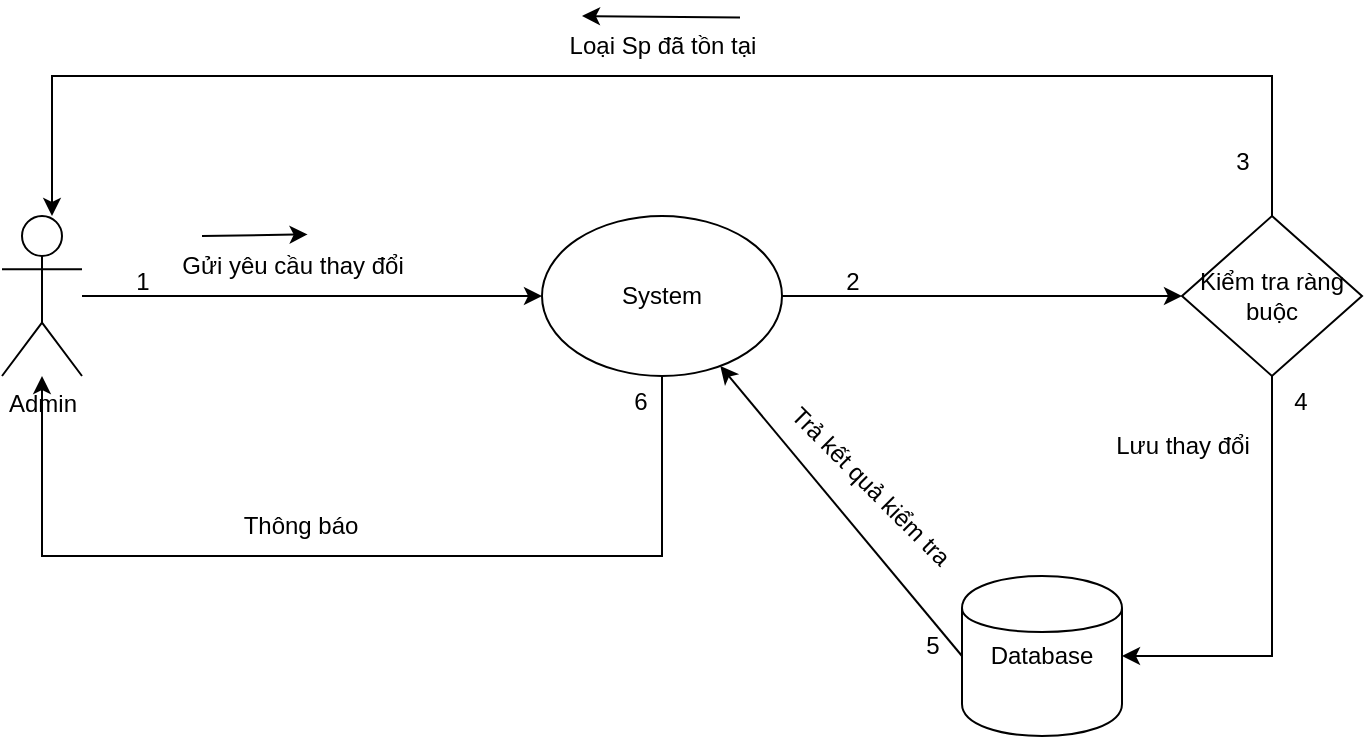 <mxfile version="27.0.3">
  <diagram name="Trang-1" id="Le1C5m4QiOo6eZQdk0P8">
    <mxGraphModel dx="400" dy="606" grid="1" gridSize="10" guides="1" tooltips="1" connect="1" arrows="1" fold="1" page="1" pageScale="1" pageWidth="827" pageHeight="1169" math="0" shadow="0">
      <root>
        <mxCell id="0" />
        <mxCell id="1" parent="0" />
        <mxCell id="JyzjVMO0i6AnRrk103GR-5" style="edgeStyle=orthogonalEdgeStyle;rounded=0;orthogonalLoop=1;jettySize=auto;html=1;" edge="1" parent="1" source="JyzjVMO0i6AnRrk103GR-1" target="JyzjVMO0i6AnRrk103GR-2">
          <mxGeometry relative="1" as="geometry" />
        </mxCell>
        <mxCell id="JyzjVMO0i6AnRrk103GR-1" value="Admin" style="shape=umlActor;verticalLabelPosition=bottom;verticalAlign=top;html=1;outlineConnect=0;" vertex="1" parent="1">
          <mxGeometry x="911" y="310" width="40" height="80" as="geometry" />
        </mxCell>
        <mxCell id="JyzjVMO0i6AnRrk103GR-27" style="edgeStyle=orthogonalEdgeStyle;rounded=0;orthogonalLoop=1;jettySize=auto;html=1;" edge="1" parent="1" source="JyzjVMO0i6AnRrk103GR-2" target="JyzjVMO0i6AnRrk103GR-26">
          <mxGeometry relative="1" as="geometry" />
        </mxCell>
        <mxCell id="JyzjVMO0i6AnRrk103GR-40" style="edgeStyle=orthogonalEdgeStyle;rounded=0;orthogonalLoop=1;jettySize=auto;html=1;" edge="1" parent="1" source="JyzjVMO0i6AnRrk103GR-2" target="JyzjVMO0i6AnRrk103GR-1">
          <mxGeometry relative="1" as="geometry">
            <Array as="points">
              <mxPoint x="1241" y="480" />
              <mxPoint x="931" y="480" />
            </Array>
          </mxGeometry>
        </mxCell>
        <mxCell id="JyzjVMO0i6AnRrk103GR-2" value="System" style="ellipse;whiteSpace=wrap;html=1;" vertex="1" parent="1">
          <mxGeometry x="1181" y="310" width="120" height="80" as="geometry" />
        </mxCell>
        <mxCell id="JyzjVMO0i6AnRrk103GR-14" style="rounded=0;orthogonalLoop=1;jettySize=auto;html=1;exitX=0;exitY=0.5;exitDx=0;exitDy=0;" edge="1" parent="1" source="JyzjVMO0i6AnRrk103GR-3" target="JyzjVMO0i6AnRrk103GR-2">
          <mxGeometry relative="1" as="geometry" />
        </mxCell>
        <mxCell id="JyzjVMO0i6AnRrk103GR-3" value="Database" style="shape=cylinder;whiteSpace=wrap;html=1;" vertex="1" parent="1">
          <mxGeometry x="1391" y="490" width="80" height="80" as="geometry" />
        </mxCell>
        <mxCell id="JyzjVMO0i6AnRrk103GR-6" value="1" style="text;html=1;align=center;verticalAlign=middle;resizable=0;points=[];autosize=1;strokeColor=none;fillColor=none;" vertex="1" parent="1">
          <mxGeometry x="966" y="328" width="30" height="30" as="geometry" />
        </mxCell>
        <mxCell id="JyzjVMO0i6AnRrk103GR-7" value="Gửi yêu cầu thay đổi" style="text;html=1;align=center;verticalAlign=middle;resizable=0;points=[];autosize=1;strokeColor=none;fillColor=none;" vertex="1" parent="1">
          <mxGeometry x="991" y="320" width="130" height="30" as="geometry" />
        </mxCell>
        <mxCell id="JyzjVMO0i6AnRrk103GR-8" value="" style="endArrow=classic;html=1;rounded=0;entryX=0.56;entryY=-0.027;entryDx=0;entryDy=0;entryPerimeter=0;" edge="1" parent="1" target="JyzjVMO0i6AnRrk103GR-7">
          <mxGeometry width="50" height="50" relative="1" as="geometry">
            <mxPoint x="1011" y="320" as="sourcePoint" />
            <mxPoint x="1061" y="270" as="targetPoint" />
          </mxGeometry>
        </mxCell>
        <mxCell id="JyzjVMO0i6AnRrk103GR-29" style="edgeStyle=orthogonalEdgeStyle;rounded=0;orthogonalLoop=1;jettySize=auto;html=1;entryX=1;entryY=0.5;entryDx=0;entryDy=0;" edge="1" parent="1" source="JyzjVMO0i6AnRrk103GR-26" target="JyzjVMO0i6AnRrk103GR-3">
          <mxGeometry relative="1" as="geometry">
            <Array as="points">
              <mxPoint x="1546" y="530" />
            </Array>
          </mxGeometry>
        </mxCell>
        <mxCell id="JyzjVMO0i6AnRrk103GR-26" value="Kiểm tra ràng buộc" style="rhombus;whiteSpace=wrap;html=1;" vertex="1" parent="1">
          <mxGeometry x="1501" y="310" width="90" height="80" as="geometry" />
        </mxCell>
        <mxCell id="JyzjVMO0i6AnRrk103GR-28" style="edgeStyle=orthogonalEdgeStyle;rounded=0;orthogonalLoop=1;jettySize=auto;html=1;entryX=0.5;entryY=0;entryDx=0;entryDy=0;entryPerimeter=0;exitX=0.5;exitY=0;exitDx=0;exitDy=0;" edge="1" parent="1" source="JyzjVMO0i6AnRrk103GR-26">
          <mxGeometry relative="1" as="geometry">
            <mxPoint x="1546" y="310" as="sourcePoint" />
            <mxPoint x="936" y="310" as="targetPoint" />
            <Array as="points">
              <mxPoint x="1546" y="240" />
              <mxPoint x="936" y="240" />
            </Array>
          </mxGeometry>
        </mxCell>
        <mxCell id="JyzjVMO0i6AnRrk103GR-30" value="2" style="text;html=1;align=center;verticalAlign=middle;resizable=0;points=[];autosize=1;strokeColor=none;fillColor=none;" vertex="1" parent="1">
          <mxGeometry x="1321" y="328" width="30" height="30" as="geometry" />
        </mxCell>
        <mxCell id="JyzjVMO0i6AnRrk103GR-31" value="3" style="text;html=1;align=center;verticalAlign=middle;resizable=0;points=[];autosize=1;strokeColor=none;fillColor=none;" vertex="1" parent="1">
          <mxGeometry x="1516" y="268" width="30" height="30" as="geometry" />
        </mxCell>
        <mxCell id="JyzjVMO0i6AnRrk103GR-32" value="Loại Sp đã tồn tại" style="text;html=1;align=center;verticalAlign=middle;resizable=0;points=[];autosize=1;strokeColor=none;fillColor=none;" vertex="1" parent="1">
          <mxGeometry x="1181" y="210" width="120" height="30" as="geometry" />
        </mxCell>
        <mxCell id="JyzjVMO0i6AnRrk103GR-33" value="" style="endArrow=classic;html=1;rounded=0;entryX=0;entryY=-0.027;entryDx=0;entryDy=0;entryPerimeter=0;" edge="1" parent="1">
          <mxGeometry width="50" height="50" relative="1" as="geometry">
            <mxPoint x="1280" y="210.81" as="sourcePoint" />
            <mxPoint x="1201" y="210.0" as="targetPoint" />
          </mxGeometry>
        </mxCell>
        <mxCell id="JyzjVMO0i6AnRrk103GR-34" value="4" style="text;html=1;align=center;verticalAlign=middle;resizable=0;points=[];autosize=1;strokeColor=none;fillColor=none;" vertex="1" parent="1">
          <mxGeometry x="1545" y="388" width="30" height="30" as="geometry" />
        </mxCell>
        <mxCell id="JyzjVMO0i6AnRrk103GR-37" value="Lưu thay đổi" style="text;html=1;align=center;verticalAlign=middle;resizable=0;points=[];autosize=1;strokeColor=none;fillColor=none;" vertex="1" parent="1">
          <mxGeometry x="1456" y="410" width="90" height="30" as="geometry" />
        </mxCell>
        <mxCell id="JyzjVMO0i6AnRrk103GR-38" value="5" style="text;html=1;align=center;verticalAlign=middle;resizable=0;points=[];autosize=1;strokeColor=none;fillColor=none;" vertex="1" parent="1">
          <mxGeometry x="1361" y="510" width="30" height="30" as="geometry" />
        </mxCell>
        <mxCell id="JyzjVMO0i6AnRrk103GR-39" value="Trả kết quả kiểm tra" style="text;html=1;align=center;verticalAlign=middle;resizable=0;points=[];autosize=1;strokeColor=none;fillColor=none;rotation=45;" vertex="1" parent="1">
          <mxGeometry x="1280" y="430" width="130" height="30" as="geometry" />
        </mxCell>
        <mxCell id="JyzjVMO0i6AnRrk103GR-41" value="6" style="text;html=1;align=center;verticalAlign=middle;resizable=0;points=[];autosize=1;strokeColor=none;fillColor=none;" vertex="1" parent="1">
          <mxGeometry x="1215" y="388" width="30" height="30" as="geometry" />
        </mxCell>
        <mxCell id="JyzjVMO0i6AnRrk103GR-42" value="Thông báo" style="text;html=1;align=center;verticalAlign=middle;resizable=0;points=[];autosize=1;strokeColor=none;fillColor=none;" vertex="1" parent="1">
          <mxGeometry x="1020" y="450" width="80" height="30" as="geometry" />
        </mxCell>
      </root>
    </mxGraphModel>
  </diagram>
</mxfile>
